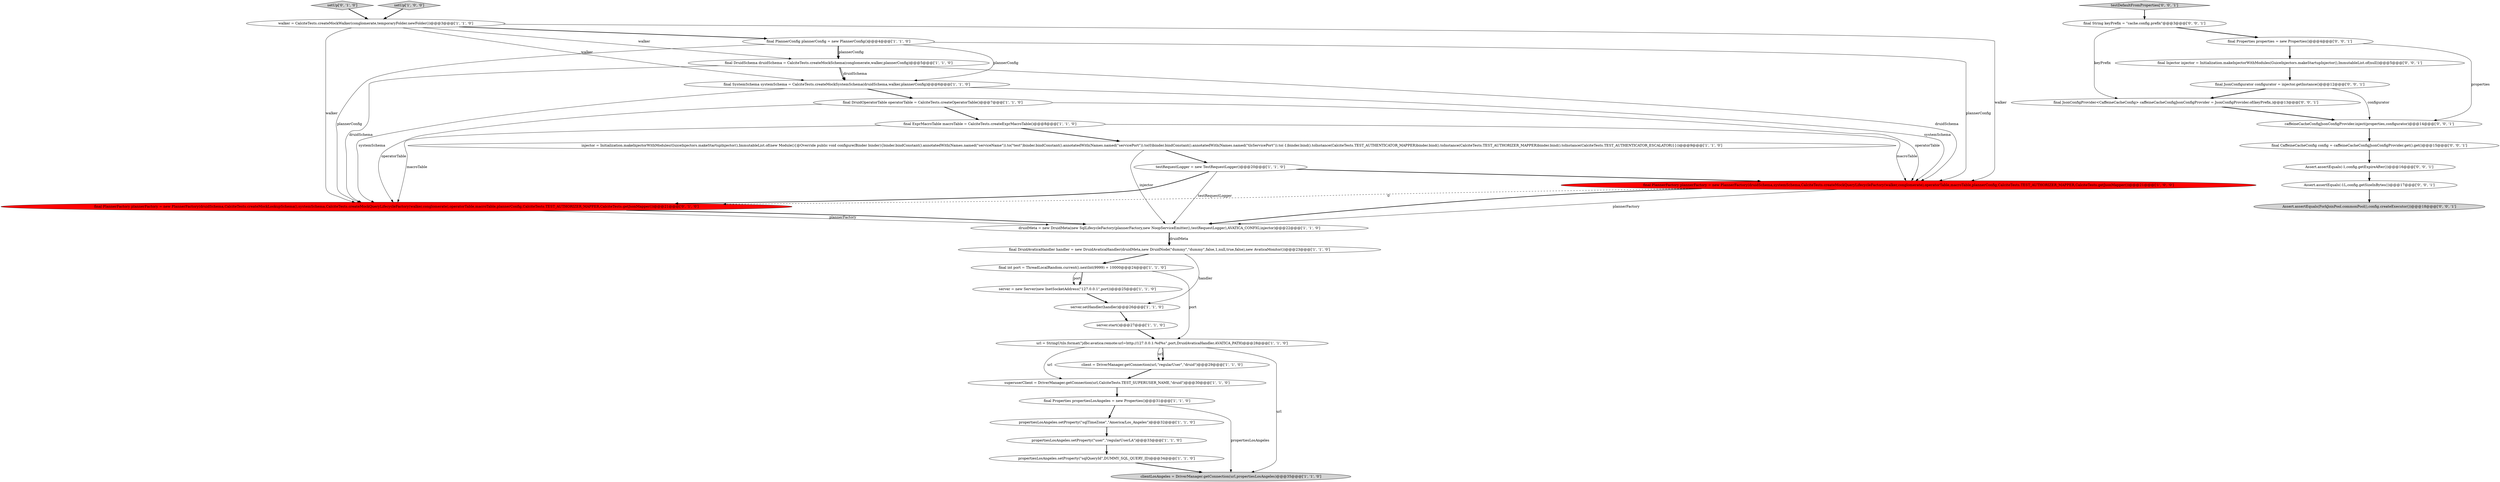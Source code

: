digraph {
6 [style = filled, label = "server.start()@@@27@@@['1', '1', '0']", fillcolor = white, shape = ellipse image = "AAA0AAABBB1BBB"];
25 [style = filled, label = "setUp['0', '1', '0']", fillcolor = lightgray, shape = diamond image = "AAA0AAABBB2BBB"];
11 [style = filled, label = "final Properties propertiesLosAngeles = new Properties()@@@31@@@['1', '1', '0']", fillcolor = white, shape = ellipse image = "AAA0AAABBB1BBB"];
28 [style = filled, label = "testDefaultFromProperties['0', '0', '1']", fillcolor = lightgray, shape = diamond image = "AAA0AAABBB3BBB"];
35 [style = filled, label = "Assert.assertEquals(ForkJoinPool.commonPool(),config.createExecutor())@@@18@@@['0', '0', '1']", fillcolor = lightgray, shape = ellipse image = "AAA0AAABBB3BBB"];
16 [style = filled, label = "final PlannerConfig plannerConfig = new PlannerConfig()@@@4@@@['1', '1', '0']", fillcolor = white, shape = ellipse image = "AAA0AAABBB1BBB"];
8 [style = filled, label = "server = new Server(new InetSocketAddress(\"127.0.0.1\",port))@@@25@@@['1', '1', '0']", fillcolor = white, shape = ellipse image = "AAA0AAABBB1BBB"];
13 [style = filled, label = "url = StringUtils.format(\"jdbc:avatica:remote:url=http://127.0.0.1:%d%s\",port,DruidAvaticaHandler.AVATICA_PATH)@@@28@@@['1', '1', '0']", fillcolor = white, shape = ellipse image = "AAA0AAABBB1BBB"];
24 [style = filled, label = "final PlannerFactory plannerFactory = new PlannerFactory(druidSchema,CalciteTests.createMockLookupSchema(),systemSchema,CalciteTests.createMockQueryLifecycleFactory(walker,conglomerate),operatorTable,macroTable,plannerConfig,CalciteTests.TEST_AUTHORIZER_MAPPER,CalciteTests.getJsonMapper())@@@21@@@['0', '1', '0']", fillcolor = red, shape = ellipse image = "AAA1AAABBB2BBB"];
22 [style = filled, label = "final PlannerFactory plannerFactory = new PlannerFactory(druidSchema,systemSchema,CalciteTests.createMockQueryLifecycleFactory(walker,conglomerate),operatorTable,macroTable,plannerConfig,CalciteTests.TEST_AUTHORIZER_MAPPER,CalciteTests.getJsonMapper())@@@21@@@['1', '0', '0']", fillcolor = red, shape = ellipse image = "AAA1AAABBB1BBB"];
30 [style = filled, label = "final JsonConfigProvider<CaffeineCacheConfig> caffeineCacheConfigJsonConfigProvider = JsonConfigProvider.of(keyPrefix,)@@@13@@@['0', '0', '1']", fillcolor = white, shape = ellipse image = "AAA0AAABBB3BBB"];
12 [style = filled, label = "final int port = ThreadLocalRandom.current().nextInt(9999) + 10000@@@24@@@['1', '1', '0']", fillcolor = white, shape = ellipse image = "AAA0AAABBB1BBB"];
0 [style = filled, label = "setUp['1', '0', '0']", fillcolor = lightgray, shape = diamond image = "AAA0AAABBB1BBB"];
15 [style = filled, label = "walker = CalciteTests.createMockWalker(conglomerate,temporaryFolder.newFolder())@@@3@@@['1', '1', '0']", fillcolor = white, shape = ellipse image = "AAA0AAABBB1BBB"];
29 [style = filled, label = "final CaffeineCacheConfig config = caffeineCacheConfigJsonConfigProvider.get().get()@@@15@@@['0', '0', '1']", fillcolor = white, shape = ellipse image = "AAA0AAABBB3BBB"];
23 [style = filled, label = "superuserClient = DriverManager.getConnection(url,CalciteTests.TEST_SUPERUSER_NAME,\"druid\")@@@30@@@['1', '1', '0']", fillcolor = white, shape = ellipse image = "AAA0AAABBB1BBB"];
26 [style = filled, label = "final JsonConfigurator configurator = injector.getInstance()@@@12@@@['0', '0', '1']", fillcolor = white, shape = ellipse image = "AAA0AAABBB3BBB"];
4 [style = filled, label = "propertiesLosAngeles.setProperty(\"user\",\"regularUserLA\")@@@33@@@['1', '1', '0']", fillcolor = white, shape = ellipse image = "AAA0AAABBB1BBB"];
34 [style = filled, label = "caffeineCacheConfigJsonConfigProvider.inject(properties,configurator)@@@14@@@['0', '0', '1']", fillcolor = white, shape = ellipse image = "AAA0AAABBB3BBB"];
31 [style = filled, label = "Assert.assertEquals(-1L,config.getSizeInBytes())@@@17@@@['0', '0', '1']", fillcolor = white, shape = ellipse image = "AAA0AAABBB3BBB"];
9 [style = filled, label = "final DruidSchema druidSchema = CalciteTests.createMockSchema(conglomerate,walker,plannerConfig)@@@5@@@['1', '1', '0']", fillcolor = white, shape = ellipse image = "AAA0AAABBB1BBB"];
14 [style = filled, label = "clientLosAngeles = DriverManager.getConnection(url,propertiesLosAngeles)@@@35@@@['1', '1', '0']", fillcolor = lightgray, shape = ellipse image = "AAA0AAABBB1BBB"];
19 [style = filled, label = "propertiesLosAngeles.setProperty(\"sqlTimeZone\",\"America/Los_Angeles\")@@@32@@@['1', '1', '0']", fillcolor = white, shape = ellipse image = "AAA0AAABBB1BBB"];
36 [style = filled, label = "Assert.assertEquals(-1,config.getExpireAfter())@@@16@@@['0', '0', '1']", fillcolor = white, shape = ellipse image = "AAA0AAABBB3BBB"];
33 [style = filled, label = "final Injector injector = Initialization.makeInjectorWithModules(GuiceInjectors.makeStartupInjector(),ImmutableList.of(null))@@@5@@@['0', '0', '1']", fillcolor = white, shape = ellipse image = "AAA0AAABBB3BBB"];
1 [style = filled, label = "testRequestLogger = new TestRequestLogger()@@@20@@@['1', '1', '0']", fillcolor = white, shape = ellipse image = "AAA0AAABBB1BBB"];
27 [style = filled, label = "final String keyPrefix = \"cache.config.prefix\"@@@3@@@['0', '0', '1']", fillcolor = white, shape = ellipse image = "AAA0AAABBB3BBB"];
21 [style = filled, label = "final DruidAvaticaHandler handler = new DruidAvaticaHandler(druidMeta,new DruidNode(\"dummy\",\"dummy\",false,1,null,true,false),new AvaticaMonitor())@@@23@@@['1', '1', '0']", fillcolor = white, shape = ellipse image = "AAA0AAABBB1BBB"];
5 [style = filled, label = "final SystemSchema systemSchema = CalciteTests.createMockSystemSchema(druidSchema,walker,plannerConfig)@@@6@@@['1', '1', '0']", fillcolor = white, shape = ellipse image = "AAA0AAABBB1BBB"];
18 [style = filled, label = "client = DriverManager.getConnection(url,\"regularUser\",\"druid\")@@@29@@@['1', '1', '0']", fillcolor = white, shape = ellipse image = "AAA0AAABBB1BBB"];
10 [style = filled, label = "injector = Initialization.makeInjectorWithModules(GuiceInjectors.makeStartupInjector(),ImmutableList.of(new Module(){@Override public void configure(Binder binder){binder.bindConstant().annotatedWith(Names.named(\"serviceName\")).to(\"test\")binder.bindConstant().annotatedWith(Names.named(\"servicePort\")).to(0)binder.bindConstant().annotatedWith(Names.named(\"tlsServicePort\")).to(-1)binder.bind().toInstance(CalciteTests.TEST_AUTHENTICATOR_MAPPER)binder.bind().toInstance(CalciteTests.TEST_AUTHORIZER_MAPPER)binder.bind().toInstance(CalciteTests.TEST_AUTHENTICATOR_ESCALATOR)}}))@@@9@@@['1', '1', '0']", fillcolor = white, shape = ellipse image = "AAA0AAABBB1BBB"];
17 [style = filled, label = "propertiesLosAngeles.setProperty(\"sqlQueryId\",DUMMY_SQL_QUERY_ID)@@@34@@@['1', '1', '0']", fillcolor = white, shape = ellipse image = "AAA0AAABBB1BBB"];
3 [style = filled, label = "final ExprMacroTable macroTable = CalciteTests.createExprMacroTable()@@@8@@@['1', '1', '0']", fillcolor = white, shape = ellipse image = "AAA0AAABBB1BBB"];
2 [style = filled, label = "final DruidOperatorTable operatorTable = CalciteTests.createOperatorTable()@@@7@@@['1', '1', '0']", fillcolor = white, shape = ellipse image = "AAA0AAABBB1BBB"];
20 [style = filled, label = "druidMeta = new DruidMeta(new SqlLifecycleFactory(plannerFactory,new NoopServiceEmitter(),testRequestLogger),AVATICA_CONFIG,injector)@@@22@@@['1', '1', '0']", fillcolor = white, shape = ellipse image = "AAA0AAABBB1BBB"];
7 [style = filled, label = "server.setHandler(handler)@@@26@@@['1', '1', '0']", fillcolor = white, shape = ellipse image = "AAA0AAABBB1BBB"];
32 [style = filled, label = "final Properties properties = new Properties()@@@4@@@['0', '0', '1']", fillcolor = white, shape = ellipse image = "AAA0AAABBB3BBB"];
9->22 [style = solid, label="druidSchema"];
29->36 [style = bold, label=""];
3->24 [style = solid, label="macroTable"];
34->29 [style = bold, label=""];
27->32 [style = bold, label=""];
12->13 [style = solid, label="port"];
24->20 [style = solid, label="plannerFactory"];
26->34 [style = solid, label="configurator"];
4->17 [style = bold, label=""];
18->23 [style = bold, label=""];
3->22 [style = solid, label="macroTable"];
5->22 [style = solid, label="systemSchema"];
1->20 [style = solid, label="testRequestLogger"];
15->24 [style = solid, label="walker"];
16->9 [style = solid, label="plannerConfig"];
2->3 [style = bold, label=""];
15->5 [style = solid, label="walker"];
36->31 [style = bold, label=""];
16->5 [style = solid, label="plannerConfig"];
12->8 [style = solid, label="port"];
30->34 [style = bold, label=""];
16->24 [style = solid, label="plannerConfig"];
13->23 [style = solid, label="url"];
11->19 [style = bold, label=""];
15->16 [style = bold, label=""];
16->22 [style = solid, label="plannerConfig"];
0->15 [style = bold, label=""];
32->33 [style = bold, label=""];
8->7 [style = bold, label=""];
33->26 [style = bold, label=""];
22->24 [style = dashed, label="0"];
26->30 [style = bold, label=""];
21->12 [style = bold, label=""];
1->22 [style = bold, label=""];
20->21 [style = bold, label=""];
24->20 [style = bold, label=""];
3->10 [style = bold, label=""];
13->14 [style = solid, label="url"];
5->2 [style = bold, label=""];
13->18 [style = solid, label="url"];
32->34 [style = solid, label="properties"];
20->21 [style = solid, label="druidMeta"];
10->20 [style = solid, label="injector"];
31->35 [style = bold, label=""];
22->20 [style = bold, label=""];
9->5 [style = solid, label="druidSchema"];
2->22 [style = solid, label="operatorTable"];
17->14 [style = bold, label=""];
9->24 [style = solid, label="druidSchema"];
12->8 [style = bold, label=""];
1->24 [style = bold, label=""];
15->9 [style = solid, label="walker"];
6->13 [style = bold, label=""];
7->6 [style = bold, label=""];
9->5 [style = bold, label=""];
25->15 [style = bold, label=""];
11->14 [style = solid, label="propertiesLosAngeles"];
5->24 [style = solid, label="systemSchema"];
2->24 [style = solid, label="operatorTable"];
19->4 [style = bold, label=""];
28->27 [style = bold, label=""];
21->7 [style = solid, label="handler"];
23->11 [style = bold, label=""];
27->30 [style = solid, label="keyPrefix"];
22->20 [style = solid, label="plannerFactory"];
10->1 [style = bold, label=""];
15->22 [style = solid, label="walker"];
16->9 [style = bold, label=""];
13->18 [style = bold, label=""];
}
